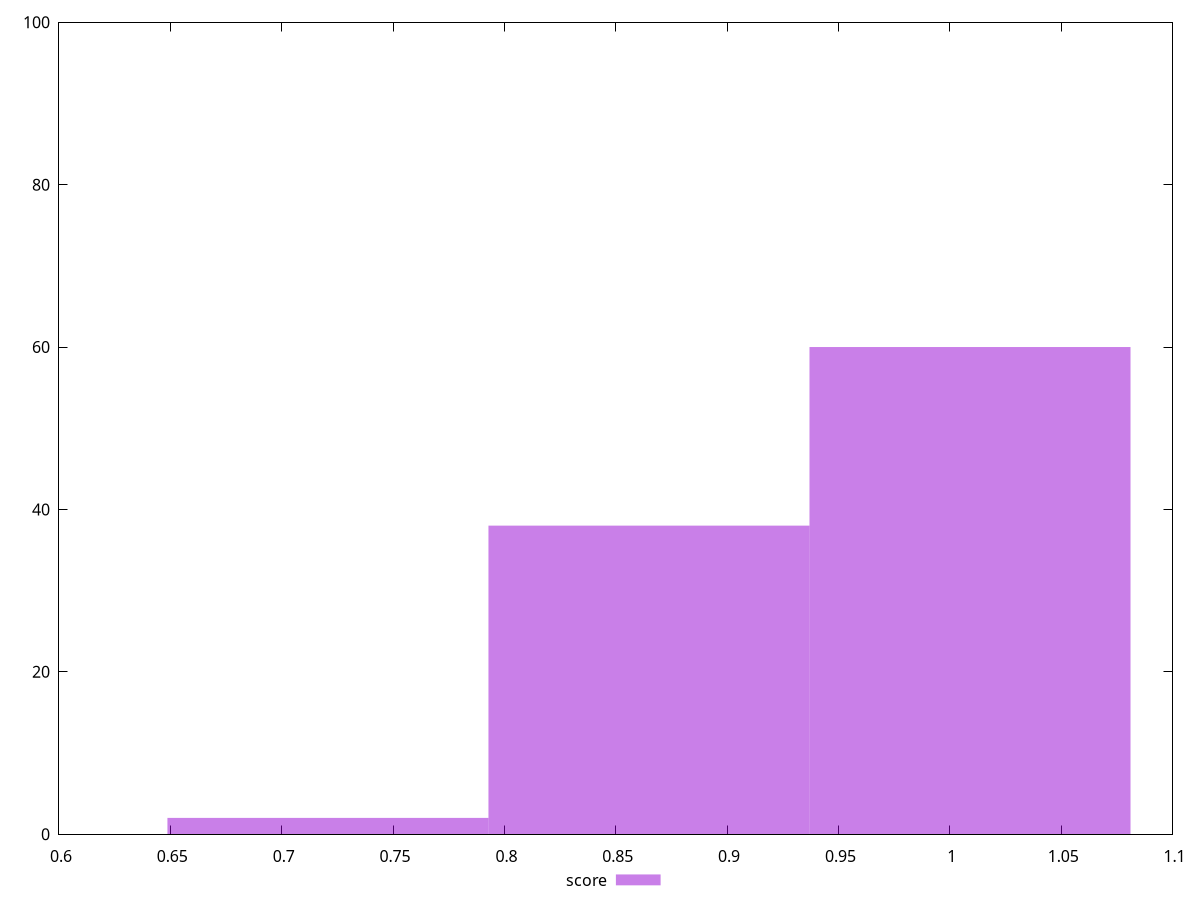 reset
set terminal svg size 640, 490 enhanced background rgb 'white'
set output "report_00007_2020-12-11T15:55:29.892Z/uses-http2/samples/pages+cached+noadtech/score/histogram.svg"

$score <<EOF
0.8649185867217768 38
1.0090716845087397 60
0.7207654889348141 2
EOF

set key outside below
set boxwidth 0.1441530977869628
set yrange [0:100]
set style fill transparent solid 0.5 noborder

plot \
  $score title "score" with boxes, \


reset
